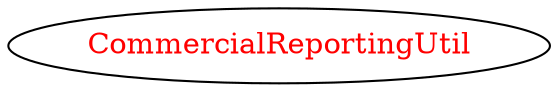 digraph dependencyGraph {
 concentrate=true;
 ranksep="2.0";
 rankdir="LR"; 
 splines="ortho";
"CommercialReportingUtil" [fontcolor="red"];
}